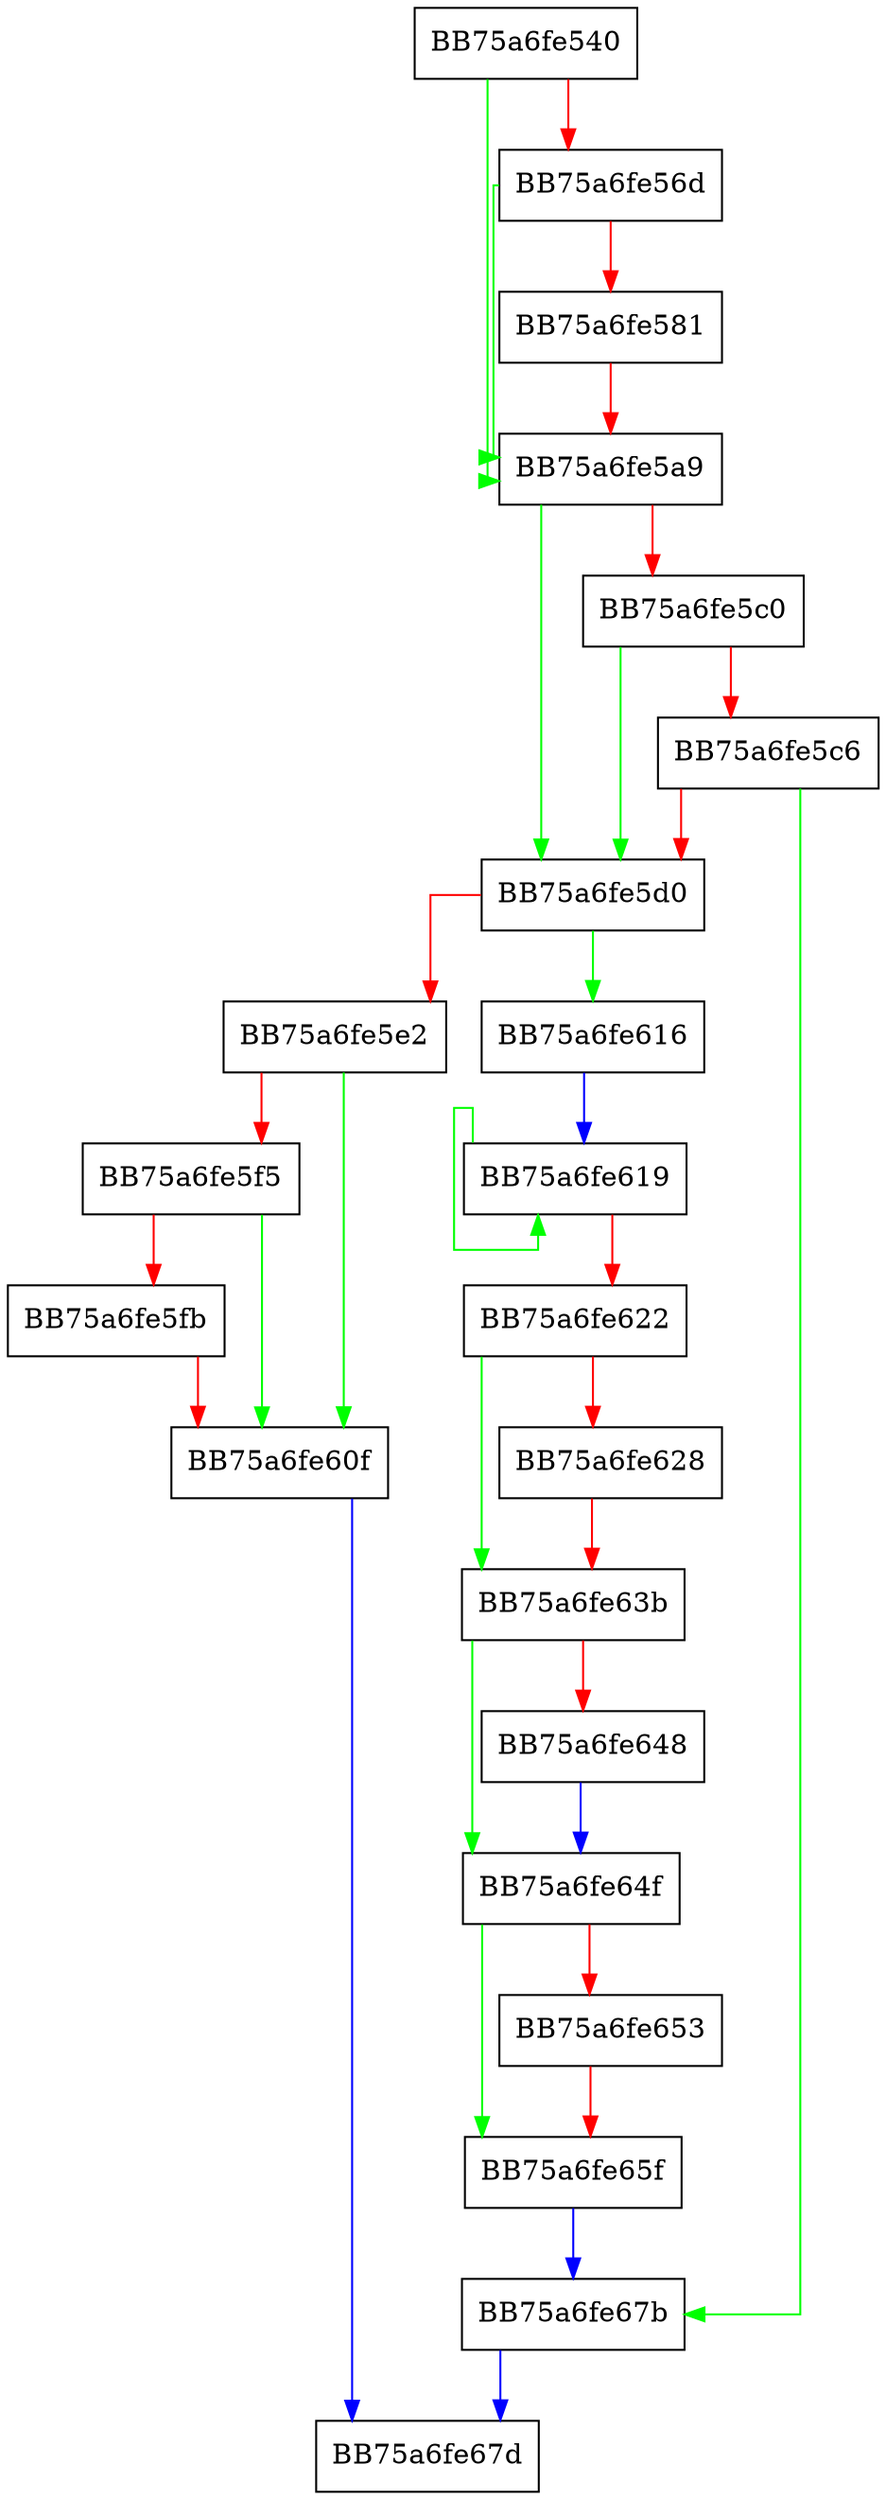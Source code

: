 digraph sect_init_module {
  node [shape="box"];
  graph [splines=ortho];
  BB75a6fe540 -> BB75a6fe5a9 [color="green"];
  BB75a6fe540 -> BB75a6fe56d [color="red"];
  BB75a6fe56d -> BB75a6fe5a9 [color="green"];
  BB75a6fe56d -> BB75a6fe581 [color="red"];
  BB75a6fe581 -> BB75a6fe5a9 [color="red"];
  BB75a6fe5a9 -> BB75a6fe5d0 [color="green"];
  BB75a6fe5a9 -> BB75a6fe5c0 [color="red"];
  BB75a6fe5c0 -> BB75a6fe5d0 [color="green"];
  BB75a6fe5c0 -> BB75a6fe5c6 [color="red"];
  BB75a6fe5c6 -> BB75a6fe67b [color="green"];
  BB75a6fe5c6 -> BB75a6fe5d0 [color="red"];
  BB75a6fe5d0 -> BB75a6fe616 [color="green"];
  BB75a6fe5d0 -> BB75a6fe5e2 [color="red"];
  BB75a6fe5e2 -> BB75a6fe60f [color="green"];
  BB75a6fe5e2 -> BB75a6fe5f5 [color="red"];
  BB75a6fe5f5 -> BB75a6fe60f [color="green"];
  BB75a6fe5f5 -> BB75a6fe5fb [color="red"];
  BB75a6fe5fb -> BB75a6fe60f [color="red"];
  BB75a6fe60f -> BB75a6fe67d [color="blue"];
  BB75a6fe616 -> BB75a6fe619 [color="blue"];
  BB75a6fe619 -> BB75a6fe619 [color="green"];
  BB75a6fe619 -> BB75a6fe622 [color="red"];
  BB75a6fe622 -> BB75a6fe63b [color="green"];
  BB75a6fe622 -> BB75a6fe628 [color="red"];
  BB75a6fe628 -> BB75a6fe63b [color="red"];
  BB75a6fe63b -> BB75a6fe64f [color="green"];
  BB75a6fe63b -> BB75a6fe648 [color="red"];
  BB75a6fe648 -> BB75a6fe64f [color="blue"];
  BB75a6fe64f -> BB75a6fe65f [color="green"];
  BB75a6fe64f -> BB75a6fe653 [color="red"];
  BB75a6fe653 -> BB75a6fe65f [color="red"];
  BB75a6fe65f -> BB75a6fe67b [color="blue"];
  BB75a6fe67b -> BB75a6fe67d [color="blue"];
}